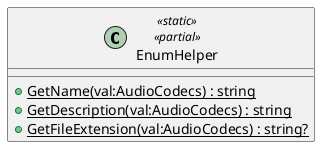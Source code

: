 @startuml
class EnumHelper <<static>> <<partial>> {
    + {static} GetName(val:AudioCodecs) : string
    + {static} GetDescription(val:AudioCodecs) : string
    + {static} GetFileExtension(val:AudioCodecs) : string?
}
@enduml

